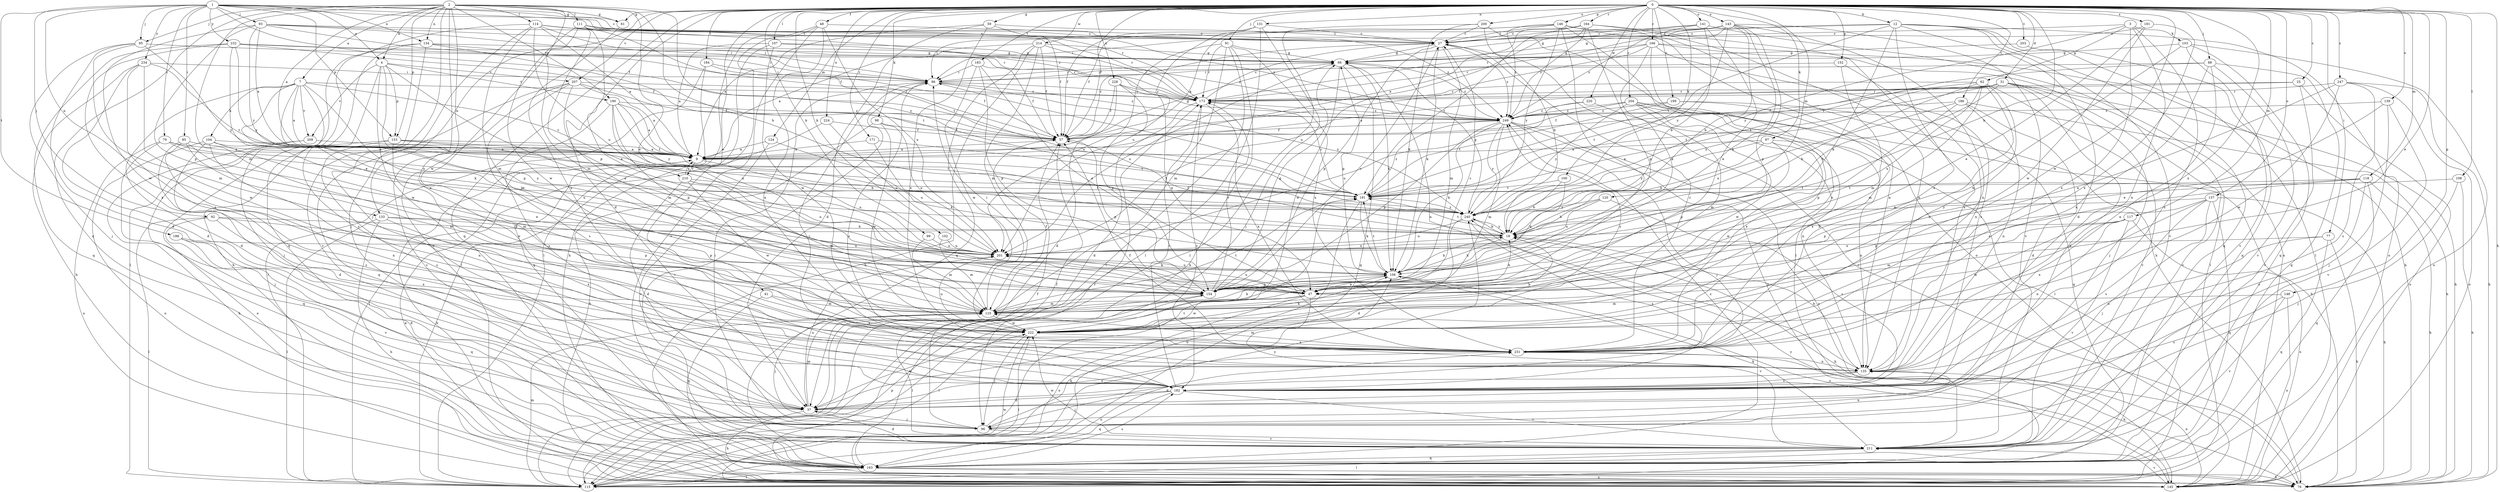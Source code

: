 strict digraph  {
0;
1;
2;
3;
4;
7;
9;
12;
18;
25;
27;
31;
37;
41;
47;
48;
57;
59;
61;
62;
66;
76;
77;
79;
85;
86;
88;
91;
92;
93;
95;
96;
97;
98;
99;
100;
102;
103;
104;
106;
107;
108;
111;
114;
115;
117;
118;
120;
124;
125;
131;
133;
134;
135;
137;
139;
141;
143;
145;
146;
148;
152;
153;
154;
163;
164;
166;
171;
173;
181;
182;
183;
184;
186;
188;
190;
191;
199;
200;
201;
203;
204;
207;
209;
210;
211;
214;
220;
222;
224;
228;
231;
232;
234;
240;
247;
249;
0 -> 12  [label=b];
0 -> 18  [label=b];
0 -> 25  [label=c];
0 -> 31  [label=d];
0 -> 37  [label=d];
0 -> 41  [label=e];
0 -> 47  [label=e];
0 -> 48  [label=f];
0 -> 57  [label=f];
0 -> 59  [label=g];
0 -> 61  [label=g];
0 -> 76  [label=h];
0 -> 77  [label=i];
0 -> 88  [label=j];
0 -> 91  [label=j];
0 -> 97  [label=k];
0 -> 98  [label=k];
0 -> 99  [label=k];
0 -> 100  [label=k];
0 -> 102  [label=k];
0 -> 107  [label=l];
0 -> 108  [label=l];
0 -> 117  [label=m];
0 -> 118  [label=m];
0 -> 120  [label=m];
0 -> 124  [label=m];
0 -> 131  [label=n];
0 -> 133  [label=n];
0 -> 137  [label=o];
0 -> 139  [label=o];
0 -> 141  [label=o];
0 -> 143  [label=o];
0 -> 146  [label=p];
0 -> 148  [label=p];
0 -> 152  [label=p];
0 -> 163  [label=q];
0 -> 164  [label=r];
0 -> 166  [label=r];
0 -> 171  [label=r];
0 -> 181  [label=s];
0 -> 183  [label=t];
0 -> 184  [label=t];
0 -> 186  [label=t];
0 -> 199  [label=u];
0 -> 200  [label=u];
0 -> 203  [label=v];
0 -> 204  [label=v];
0 -> 207  [label=v];
0 -> 214  [label=w];
0 -> 220  [label=w];
0 -> 222  [label=w];
0 -> 224  [label=x];
0 -> 228  [label=x];
0 -> 231  [label=x];
0 -> 247  [label=z];
1 -> 4  [label=a];
1 -> 27  [label=c];
1 -> 57  [label=f];
1 -> 61  [label=g];
1 -> 79  [label=i];
1 -> 85  [label=i];
1 -> 92  [label=j];
1 -> 93  [label=j];
1 -> 95  [label=j];
1 -> 133  [label=n];
1 -> 134  [label=n];
1 -> 153  [label=p];
1 -> 173  [label=r];
1 -> 188  [label=t];
1 -> 232  [label=y];
1 -> 234  [label=y];
1 -> 249  [label=z];
2 -> 4  [label=a];
2 -> 7  [label=a];
2 -> 9  [label=a];
2 -> 18  [label=b];
2 -> 47  [label=e];
2 -> 61  [label=g];
2 -> 95  [label=j];
2 -> 96  [label=j];
2 -> 111  [label=l];
2 -> 114  [label=l];
2 -> 125  [label=m];
2 -> 134  [label=n];
2 -> 135  [label=n];
2 -> 145  [label=o];
2 -> 153  [label=p];
2 -> 163  [label=q];
2 -> 190  [label=t];
2 -> 222  [label=w];
2 -> 240  [label=y];
3 -> 27  [label=c];
3 -> 62  [label=g];
3 -> 103  [label=k];
3 -> 135  [label=n];
3 -> 182  [label=s];
3 -> 231  [label=x];
3 -> 240  [label=y];
4 -> 47  [label=e];
4 -> 153  [label=p];
4 -> 154  [label=p];
4 -> 182  [label=s];
4 -> 190  [label=t];
4 -> 207  [label=v];
4 -> 209  [label=v];
4 -> 222  [label=w];
7 -> 9  [label=a];
7 -> 37  [label=d];
7 -> 47  [label=e];
7 -> 96  [label=j];
7 -> 104  [label=k];
7 -> 106  [label=k];
7 -> 173  [label=r];
7 -> 201  [label=u];
7 -> 209  [label=v];
7 -> 210  [label=v];
9 -> 76  [label=h];
9 -> 191  [label=t];
9 -> 201  [label=u];
9 -> 210  [label=v];
12 -> 27  [label=c];
12 -> 37  [label=d];
12 -> 86  [label=i];
12 -> 106  [label=k];
12 -> 115  [label=l];
12 -> 145  [label=o];
12 -> 163  [label=q];
12 -> 191  [label=t];
12 -> 211  [label=v];
12 -> 231  [label=x];
18 -> 57  [label=f];
18 -> 76  [label=h];
18 -> 106  [label=k];
18 -> 191  [label=t];
18 -> 201  [label=u];
18 -> 240  [label=y];
25 -> 57  [label=f];
25 -> 145  [label=o];
25 -> 173  [label=r];
25 -> 211  [label=v];
27 -> 66  [label=g];
27 -> 106  [label=k];
27 -> 125  [label=m];
27 -> 154  [label=p];
27 -> 249  [label=z];
31 -> 9  [label=a];
31 -> 18  [label=b];
31 -> 37  [label=d];
31 -> 76  [label=h];
31 -> 96  [label=j];
31 -> 173  [label=r];
31 -> 191  [label=t];
31 -> 211  [label=v];
31 -> 240  [label=y];
37 -> 76  [label=h];
37 -> 96  [label=j];
37 -> 125  [label=m];
37 -> 201  [label=u];
37 -> 222  [label=w];
37 -> 231  [label=x];
41 -> 125  [label=m];
41 -> 163  [label=q];
41 -> 231  [label=x];
47 -> 18  [label=b];
47 -> 115  [label=l];
47 -> 145  [label=o];
47 -> 201  [label=u];
47 -> 211  [label=v];
47 -> 222  [label=w];
48 -> 27  [label=c];
48 -> 76  [label=h];
48 -> 115  [label=l];
48 -> 135  [label=n];
48 -> 201  [label=u];
48 -> 211  [label=v];
57 -> 9  [label=a];
57 -> 27  [label=c];
57 -> 66  [label=g];
57 -> 154  [label=p];
59 -> 9  [label=a];
59 -> 27  [label=c];
59 -> 37  [label=d];
59 -> 57  [label=f];
59 -> 231  [label=x];
61 -> 231  [label=x];
62 -> 18  [label=b];
62 -> 125  [label=m];
62 -> 173  [label=r];
62 -> 191  [label=t];
62 -> 201  [label=u];
62 -> 211  [label=v];
62 -> 222  [label=w];
62 -> 231  [label=x];
66 -> 86  [label=i];
66 -> 106  [label=k];
66 -> 135  [label=n];
66 -> 163  [label=q];
66 -> 201  [label=u];
66 -> 222  [label=w];
66 -> 249  [label=z];
76 -> 27  [label=c];
77 -> 76  [label=h];
77 -> 135  [label=n];
77 -> 163  [label=q];
77 -> 201  [label=u];
79 -> 9  [label=a];
79 -> 18  [label=b];
79 -> 96  [label=j];
79 -> 145  [label=o];
79 -> 240  [label=y];
85 -> 9  [label=a];
85 -> 47  [label=e];
85 -> 125  [label=m];
85 -> 135  [label=n];
85 -> 182  [label=s];
86 -> 173  [label=r];
86 -> 182  [label=s];
86 -> 240  [label=y];
86 -> 249  [label=z];
88 -> 86  [label=i];
88 -> 135  [label=n];
88 -> 163  [label=q];
88 -> 191  [label=t];
88 -> 211  [label=v];
88 -> 231  [label=x];
91 -> 66  [label=g];
91 -> 76  [label=h];
91 -> 115  [label=l];
91 -> 125  [label=m];
91 -> 173  [label=r];
91 -> 201  [label=u];
91 -> 231  [label=x];
92 -> 18  [label=b];
92 -> 115  [label=l];
92 -> 154  [label=p];
92 -> 211  [label=v];
92 -> 231  [label=x];
93 -> 9  [label=a];
93 -> 27  [label=c];
93 -> 57  [label=f];
93 -> 86  [label=i];
93 -> 154  [label=p];
93 -> 173  [label=r];
93 -> 222  [label=w];
93 -> 240  [label=y];
95 -> 37  [label=d];
95 -> 66  [label=g];
95 -> 96  [label=j];
95 -> 125  [label=m];
95 -> 240  [label=y];
96 -> 57  [label=f];
96 -> 86  [label=i];
96 -> 135  [label=n];
96 -> 191  [label=t];
96 -> 211  [label=v];
97 -> 9  [label=a];
97 -> 18  [label=b];
97 -> 135  [label=n];
97 -> 154  [label=p];
97 -> 222  [label=w];
97 -> 240  [label=y];
98 -> 57  [label=f];
98 -> 76  [label=h];
98 -> 201  [label=u];
98 -> 222  [label=w];
99 -> 125  [label=m];
99 -> 201  [label=u];
100 -> 18  [label=b];
100 -> 106  [label=k];
100 -> 191  [label=t];
102 -> 125  [label=m];
102 -> 201  [label=u];
103 -> 66  [label=g];
103 -> 145  [label=o];
103 -> 163  [label=q];
103 -> 211  [label=v];
103 -> 222  [label=w];
104 -> 9  [label=a];
104 -> 37  [label=d];
104 -> 125  [label=m];
104 -> 135  [label=n];
104 -> 145  [label=o];
104 -> 201  [label=u];
106 -> 18  [label=b];
106 -> 47  [label=e];
106 -> 66  [label=g];
106 -> 145  [label=o];
106 -> 154  [label=p];
106 -> 191  [label=t];
106 -> 201  [label=u];
107 -> 9  [label=a];
107 -> 66  [label=g];
107 -> 115  [label=l];
107 -> 222  [label=w];
107 -> 249  [label=z];
108 -> 76  [label=h];
108 -> 96  [label=j];
108 -> 191  [label=t];
111 -> 27  [label=c];
111 -> 47  [label=e];
111 -> 125  [label=m];
111 -> 154  [label=p];
111 -> 191  [label=t];
111 -> 222  [label=w];
111 -> 249  [label=z];
114 -> 9  [label=a];
114 -> 27  [label=c];
114 -> 86  [label=i];
114 -> 96  [label=j];
114 -> 125  [label=m];
114 -> 163  [label=q];
114 -> 173  [label=r];
114 -> 201  [label=u];
114 -> 249  [label=z];
115 -> 106  [label=k];
115 -> 125  [label=m];
115 -> 154  [label=p];
115 -> 222  [label=w];
115 -> 231  [label=x];
115 -> 240  [label=y];
117 -> 18  [label=b];
117 -> 125  [label=m];
117 -> 135  [label=n];
117 -> 145  [label=o];
117 -> 211  [label=v];
117 -> 222  [label=w];
118 -> 47  [label=e];
118 -> 76  [label=h];
118 -> 154  [label=p];
118 -> 163  [label=q];
118 -> 182  [label=s];
118 -> 191  [label=t];
120 -> 18  [label=b];
120 -> 182  [label=s];
120 -> 201  [label=u];
120 -> 240  [label=y];
124 -> 9  [label=a];
124 -> 106  [label=k];
124 -> 211  [label=v];
125 -> 27  [label=c];
125 -> 57  [label=f];
125 -> 86  [label=i];
125 -> 96  [label=j];
125 -> 106  [label=k];
125 -> 191  [label=t];
125 -> 222  [label=w];
131 -> 27  [label=c];
131 -> 57  [label=f];
131 -> 96  [label=j];
131 -> 115  [label=l];
131 -> 201  [label=u];
133 -> 18  [label=b];
133 -> 76  [label=h];
133 -> 115  [label=l];
133 -> 154  [label=p];
133 -> 231  [label=x];
134 -> 66  [label=g];
134 -> 76  [label=h];
134 -> 86  [label=i];
134 -> 115  [label=l];
134 -> 191  [label=t];
134 -> 211  [label=v];
135 -> 18  [label=b];
135 -> 37  [label=d];
135 -> 57  [label=f];
135 -> 182  [label=s];
137 -> 76  [label=h];
137 -> 96  [label=j];
137 -> 154  [label=p];
137 -> 163  [label=q];
137 -> 182  [label=s];
137 -> 231  [label=x];
137 -> 240  [label=y];
139 -> 47  [label=e];
139 -> 96  [label=j];
139 -> 211  [label=v];
139 -> 249  [label=z];
141 -> 18  [label=b];
141 -> 27  [label=c];
141 -> 47  [label=e];
141 -> 66  [label=g];
141 -> 145  [label=o];
141 -> 249  [label=z];
143 -> 18  [label=b];
143 -> 27  [label=c];
143 -> 66  [label=g];
143 -> 86  [label=i];
143 -> 106  [label=k];
143 -> 135  [label=n];
143 -> 154  [label=p];
143 -> 173  [label=r];
143 -> 211  [label=v];
143 -> 240  [label=y];
145 -> 9  [label=a];
145 -> 135  [label=n];
145 -> 211  [label=v];
145 -> 240  [label=y];
146 -> 9  [label=a];
146 -> 27  [label=c];
146 -> 47  [label=e];
146 -> 57  [label=f];
146 -> 76  [label=h];
146 -> 115  [label=l];
146 -> 145  [label=o];
146 -> 240  [label=y];
146 -> 249  [label=z];
148 -> 125  [label=m];
148 -> 145  [label=o];
148 -> 182  [label=s];
148 -> 211  [label=v];
152 -> 86  [label=i];
152 -> 125  [label=m];
152 -> 135  [label=n];
153 -> 9  [label=a];
153 -> 18  [label=b];
153 -> 145  [label=o];
153 -> 182  [label=s];
153 -> 191  [label=t];
153 -> 222  [label=w];
154 -> 27  [label=c];
154 -> 66  [label=g];
154 -> 115  [label=l];
154 -> 125  [label=m];
154 -> 173  [label=r];
163 -> 76  [label=h];
163 -> 86  [label=i];
163 -> 115  [label=l];
163 -> 145  [label=o];
163 -> 173  [label=r];
163 -> 182  [label=s];
163 -> 249  [label=z];
164 -> 9  [label=a];
164 -> 27  [label=c];
164 -> 135  [label=n];
164 -> 154  [label=p];
164 -> 182  [label=s];
164 -> 191  [label=t];
164 -> 201  [label=u];
164 -> 249  [label=z];
166 -> 57  [label=f];
166 -> 66  [label=g];
166 -> 76  [label=h];
166 -> 106  [label=k];
166 -> 115  [label=l];
166 -> 173  [label=r];
166 -> 182  [label=s];
166 -> 231  [label=x];
171 -> 9  [label=a];
171 -> 191  [label=t];
171 -> 201  [label=u];
173 -> 27  [label=c];
173 -> 37  [label=d];
173 -> 182  [label=s];
173 -> 231  [label=x];
173 -> 249  [label=z];
181 -> 27  [label=c];
181 -> 47  [label=e];
181 -> 222  [label=w];
181 -> 231  [label=x];
182 -> 37  [label=d];
182 -> 86  [label=i];
182 -> 96  [label=j];
182 -> 163  [label=q];
182 -> 173  [label=r];
182 -> 211  [label=v];
183 -> 47  [label=e];
183 -> 57  [label=f];
183 -> 86  [label=i];
183 -> 154  [label=p];
183 -> 222  [label=w];
184 -> 57  [label=f];
184 -> 86  [label=i];
184 -> 115  [label=l];
184 -> 163  [label=q];
186 -> 37  [label=d];
186 -> 76  [label=h];
186 -> 135  [label=n];
186 -> 154  [label=p];
186 -> 201  [label=u];
186 -> 249  [label=z];
188 -> 37  [label=d];
188 -> 163  [label=q];
188 -> 201  [label=u];
190 -> 9  [label=a];
190 -> 154  [label=p];
190 -> 182  [label=s];
190 -> 191  [label=t];
190 -> 201  [label=u];
190 -> 240  [label=y];
190 -> 249  [label=z];
191 -> 86  [label=i];
191 -> 106  [label=k];
191 -> 145  [label=o];
191 -> 173  [label=r];
191 -> 240  [label=y];
191 -> 249  [label=z];
199 -> 163  [label=q];
199 -> 191  [label=t];
199 -> 231  [label=x];
199 -> 249  [label=z];
200 -> 18  [label=b];
200 -> 27  [label=c];
200 -> 106  [label=k];
200 -> 115  [label=l];
200 -> 135  [label=n];
201 -> 106  [label=k];
203 -> 66  [label=g];
203 -> 163  [label=q];
204 -> 57  [label=f];
204 -> 76  [label=h];
204 -> 115  [label=l];
204 -> 125  [label=m];
204 -> 222  [label=w];
204 -> 231  [label=x];
204 -> 240  [label=y];
204 -> 249  [label=z];
207 -> 9  [label=a];
207 -> 57  [label=f];
207 -> 125  [label=m];
207 -> 163  [label=q];
207 -> 173  [label=r];
207 -> 182  [label=s];
207 -> 211  [label=v];
209 -> 9  [label=a];
209 -> 76  [label=h];
209 -> 163  [label=q];
210 -> 9  [label=a];
210 -> 37  [label=d];
210 -> 125  [label=m];
210 -> 191  [label=t];
210 -> 201  [label=u];
210 -> 222  [label=w];
211 -> 37  [label=d];
211 -> 57  [label=f];
211 -> 106  [label=k];
211 -> 115  [label=l];
211 -> 163  [label=q];
211 -> 222  [label=w];
214 -> 9  [label=a];
214 -> 57  [label=f];
214 -> 66  [label=g];
214 -> 76  [label=h];
214 -> 125  [label=m];
214 -> 163  [label=q];
214 -> 173  [label=r];
220 -> 135  [label=n];
220 -> 201  [label=u];
220 -> 249  [label=z];
222 -> 18  [label=b];
222 -> 96  [label=j];
222 -> 106  [label=k];
222 -> 115  [label=l];
222 -> 201  [label=u];
222 -> 231  [label=x];
222 -> 249  [label=z];
224 -> 57  [label=f];
224 -> 115  [label=l];
224 -> 201  [label=u];
228 -> 37  [label=d];
228 -> 47  [label=e];
228 -> 57  [label=f];
228 -> 154  [label=p];
228 -> 173  [label=r];
231 -> 27  [label=c];
231 -> 76  [label=h];
231 -> 125  [label=m];
231 -> 135  [label=n];
232 -> 47  [label=e];
232 -> 57  [label=f];
232 -> 66  [label=g];
232 -> 163  [label=q];
232 -> 173  [label=r];
232 -> 231  [label=x];
232 -> 240  [label=y];
234 -> 37  [label=d];
234 -> 76  [label=h];
234 -> 86  [label=i];
234 -> 191  [label=t];
234 -> 222  [label=w];
234 -> 231  [label=x];
240 -> 18  [label=b];
240 -> 37  [label=d];
240 -> 66  [label=g];
240 -> 182  [label=s];
240 -> 201  [label=u];
247 -> 47  [label=e];
247 -> 76  [label=h];
247 -> 145  [label=o];
247 -> 173  [label=r];
247 -> 182  [label=s];
247 -> 222  [label=w];
249 -> 57  [label=f];
249 -> 96  [label=j];
249 -> 106  [label=k];
249 -> 125  [label=m];
249 -> 145  [label=o];
249 -> 154  [label=p];
249 -> 211  [label=v];
249 -> 240  [label=y];
}
